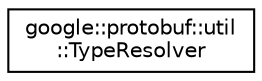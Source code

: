 digraph "类继承关系图"
{
 // LATEX_PDF_SIZE
  edge [fontname="Helvetica",fontsize="10",labelfontname="Helvetica",labelfontsize="10"];
  node [fontname="Helvetica",fontsize="10",shape=record];
  rankdir="LR";
  Node0 [label="google::protobuf::util\l::TypeResolver",height=0.2,width=0.4,color="black", fillcolor="white", style="filled",URL="$classgoogle_1_1protobuf_1_1util_1_1TypeResolver.html",tooltip=" "];
}

